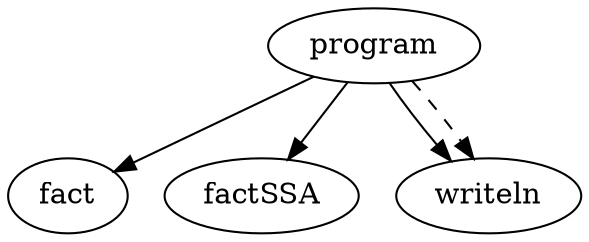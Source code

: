 digraph call_graph {
  program;
  program -> fact;
  program -> factSSA;
  program -> writeln;
  program -> writeln [ style = dashed ];
}
